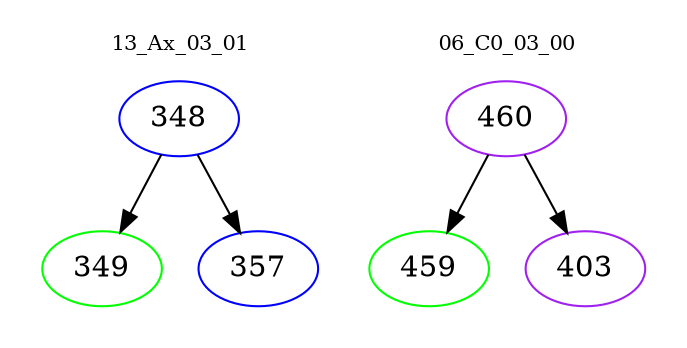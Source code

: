digraph{
subgraph cluster_0 {
color = white
label = "13_Ax_03_01";
fontsize=10;
T0_348 [label="348", color="blue"]
T0_348 -> T0_349 [color="black"]
T0_349 [label="349", color="green"]
T0_348 -> T0_357 [color="black"]
T0_357 [label="357", color="blue"]
}
subgraph cluster_1 {
color = white
label = "06_C0_03_00";
fontsize=10;
T1_460 [label="460", color="purple"]
T1_460 -> T1_459 [color="black"]
T1_459 [label="459", color="green"]
T1_460 -> T1_403 [color="black"]
T1_403 [label="403", color="purple"]
}
}
